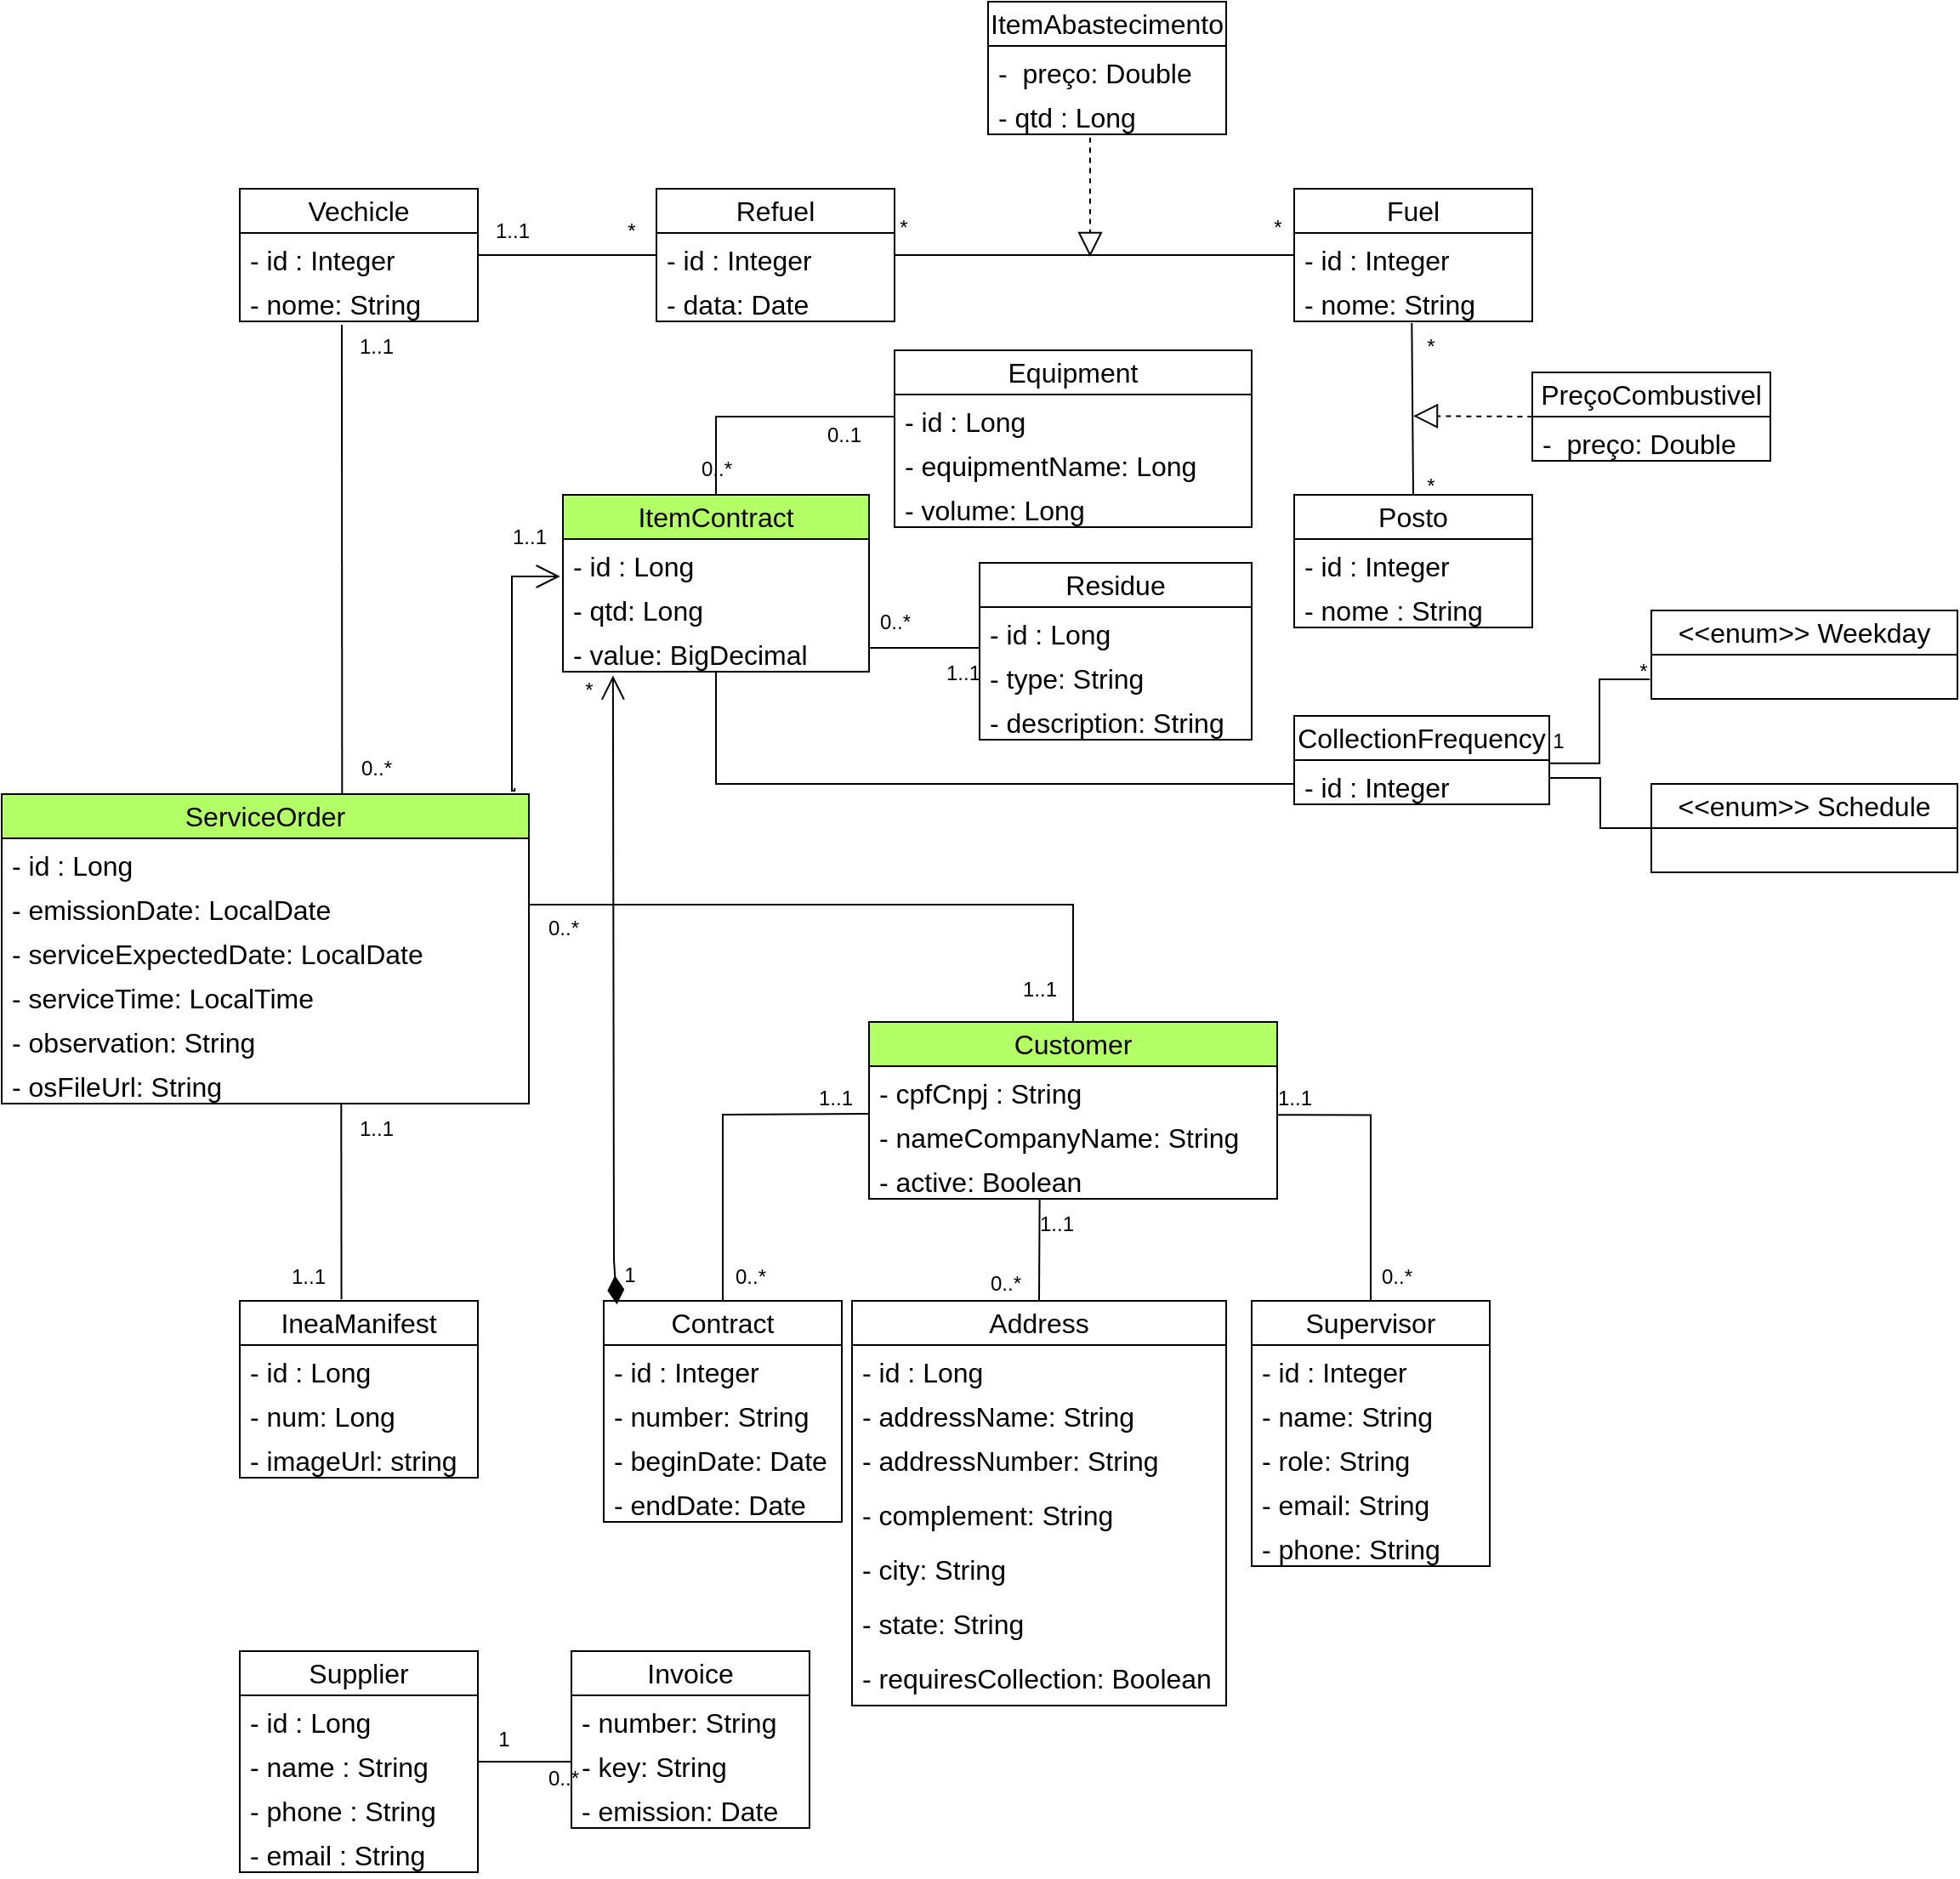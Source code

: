 <mxfile version="24.2.5" type="device">
  <diagram name="Página-1" id="xjvrbD3GFw6CjqPO2HAz">
    <mxGraphModel dx="1697" dy="500" grid="1" gridSize="10" guides="1" tooltips="1" connect="1" arrows="1" fold="1" page="1" pageScale="1" pageWidth="827" pageHeight="1169" math="0" shadow="0">
      <root>
        <mxCell id="0" />
        <mxCell id="1" parent="0" />
        <mxCell id="l8_f8FJ9bSQ9chqXVzHa-1" value="Vechicle" style="swimlane;fontStyle=0;childLayout=stackLayout;horizontal=1;startSize=26;fillColor=none;horizontalStack=0;resizeParent=1;resizeParentMax=0;resizeLast=0;collapsible=1;marginBottom=0;whiteSpace=wrap;html=1;fontSize=16;" parent="1" vertex="1">
          <mxGeometry x="60" y="540" width="140" height="78" as="geometry" />
        </mxCell>
        <mxCell id="l8_f8FJ9bSQ9chqXVzHa-2" value="- id : Integer" style="text;strokeColor=none;fillColor=none;align=left;verticalAlign=top;spacingLeft=4;spacingRight=4;overflow=hidden;rotatable=0;points=[[0,0.5],[1,0.5]];portConstraint=eastwest;whiteSpace=wrap;html=1;fontSize=16;" parent="l8_f8FJ9bSQ9chqXVzHa-1" vertex="1">
          <mxGeometry y="26" width="140" height="26" as="geometry" />
        </mxCell>
        <mxCell id="l8_f8FJ9bSQ9chqXVzHa-3" value="- nome: String" style="text;strokeColor=none;fillColor=none;align=left;verticalAlign=top;spacingLeft=4;spacingRight=4;overflow=hidden;rotatable=0;points=[[0,0.5],[1,0.5]];portConstraint=eastwest;whiteSpace=wrap;html=1;fontSize=16;" parent="l8_f8FJ9bSQ9chqXVzHa-1" vertex="1">
          <mxGeometry y="52" width="140" height="26" as="geometry" />
        </mxCell>
        <mxCell id="l8_f8FJ9bSQ9chqXVzHa-7" value="Refuel" style="swimlane;fontStyle=0;childLayout=stackLayout;horizontal=1;startSize=26;fillColor=none;horizontalStack=0;resizeParent=1;resizeParentMax=0;resizeLast=0;collapsible=1;marginBottom=0;whiteSpace=wrap;html=1;fontSize=16;" parent="1" vertex="1">
          <mxGeometry x="305" y="540" width="140" height="78" as="geometry" />
        </mxCell>
        <mxCell id="l8_f8FJ9bSQ9chqXVzHa-8" value="- id : Integer" style="text;strokeColor=none;fillColor=none;align=left;verticalAlign=top;spacingLeft=4;spacingRight=4;overflow=hidden;rotatable=0;points=[[0,0.5],[1,0.5]];portConstraint=eastwest;whiteSpace=wrap;html=1;fontSize=16;" parent="l8_f8FJ9bSQ9chqXVzHa-7" vertex="1">
          <mxGeometry y="26" width="140" height="26" as="geometry" />
        </mxCell>
        <mxCell id="l8_f8FJ9bSQ9chqXVzHa-9" value="- data: Date" style="text;strokeColor=none;fillColor=none;align=left;verticalAlign=top;spacingLeft=4;spacingRight=4;overflow=hidden;rotatable=0;points=[[0,0.5],[1,0.5]];portConstraint=eastwest;whiteSpace=wrap;html=1;fontSize=16;" parent="l8_f8FJ9bSQ9chqXVzHa-7" vertex="1">
          <mxGeometry y="52" width="140" height="26" as="geometry" />
        </mxCell>
        <mxCell id="l8_f8FJ9bSQ9chqXVzHa-13" value="" style="endArrow=none;html=1;rounded=0;fontSize=12;startSize=8;endSize=8;entryX=0;entryY=0.5;entryDx=0;entryDy=0;exitX=1;exitY=0.5;exitDx=0;exitDy=0;" parent="1" source="l8_f8FJ9bSQ9chqXVzHa-2" target="l8_f8FJ9bSQ9chqXVzHa-8" edge="1">
          <mxGeometry relative="1" as="geometry">
            <mxPoint x="201" y="617.5" as="sourcePoint" />
            <mxPoint x="370" y="618" as="targetPoint" />
          </mxGeometry>
        </mxCell>
        <mxCell id="l8_f8FJ9bSQ9chqXVzHa-14" value="*" style="text;html=1;align=center;verticalAlign=middle;resizable=0;points=[];autosize=1;strokeColor=none;fillColor=none;" parent="1" vertex="1">
          <mxGeometry x="275" y="550" width="30" height="30" as="geometry" />
        </mxCell>
        <mxCell id="l8_f8FJ9bSQ9chqXVzHa-15" value="1..1" style="text;html=1;align=center;verticalAlign=middle;resizable=0;points=[];autosize=1;strokeColor=none;fillColor=none;" parent="1" vertex="1">
          <mxGeometry x="200" y="550" width="40" height="30" as="geometry" />
        </mxCell>
        <mxCell id="l8_f8FJ9bSQ9chqXVzHa-16" value="Fuel" style="swimlane;fontStyle=0;childLayout=stackLayout;horizontal=1;startSize=26;fillColor=none;horizontalStack=0;resizeParent=1;resizeParentMax=0;resizeLast=0;collapsible=1;marginBottom=0;whiteSpace=wrap;html=1;fontSize=16;" parent="1" vertex="1">
          <mxGeometry x="680" y="540" width="140" height="78" as="geometry" />
        </mxCell>
        <mxCell id="l8_f8FJ9bSQ9chqXVzHa-17" value="- id : Integer" style="text;strokeColor=none;fillColor=none;align=left;verticalAlign=top;spacingLeft=4;spacingRight=4;overflow=hidden;rotatable=0;points=[[0,0.5],[1,0.5]];portConstraint=eastwest;whiteSpace=wrap;html=1;fontSize=16;" parent="l8_f8FJ9bSQ9chqXVzHa-16" vertex="1">
          <mxGeometry y="26" width="140" height="26" as="geometry" />
        </mxCell>
        <mxCell id="l8_f8FJ9bSQ9chqXVzHa-18" value="- nome: String" style="text;strokeColor=none;fillColor=none;align=left;verticalAlign=top;spacingLeft=4;spacingRight=4;overflow=hidden;rotatable=0;points=[[0,0.5],[1,0.5]];portConstraint=eastwest;whiteSpace=wrap;html=1;fontSize=16;" parent="l8_f8FJ9bSQ9chqXVzHa-16" vertex="1">
          <mxGeometry y="52" width="140" height="26" as="geometry" />
        </mxCell>
        <mxCell id="l8_f8FJ9bSQ9chqXVzHa-23" value="Posto" style="swimlane;fontStyle=0;childLayout=stackLayout;horizontal=1;startSize=26;fillColor=none;horizontalStack=0;resizeParent=1;resizeParentMax=0;resizeLast=0;collapsible=1;marginBottom=0;whiteSpace=wrap;html=1;fontSize=16;" parent="1" vertex="1">
          <mxGeometry x="680" y="720" width="140" height="78" as="geometry" />
        </mxCell>
        <mxCell id="l8_f8FJ9bSQ9chqXVzHa-24" value="- id : Integer" style="text;strokeColor=none;fillColor=none;align=left;verticalAlign=top;spacingLeft=4;spacingRight=4;overflow=hidden;rotatable=0;points=[[0,0.5],[1,0.5]];portConstraint=eastwest;whiteSpace=wrap;html=1;fontSize=16;" parent="l8_f8FJ9bSQ9chqXVzHa-23" vertex="1">
          <mxGeometry y="26" width="140" height="26" as="geometry" />
        </mxCell>
        <mxCell id="l8_f8FJ9bSQ9chqXVzHa-25" value="- nome : String&amp;nbsp;" style="text;strokeColor=none;fillColor=none;align=left;verticalAlign=top;spacingLeft=4;spacingRight=4;overflow=hidden;rotatable=0;points=[[0,0.5],[1,0.5]];portConstraint=eastwest;whiteSpace=wrap;html=1;fontSize=16;" parent="l8_f8FJ9bSQ9chqXVzHa-23" vertex="1">
          <mxGeometry y="52" width="140" height="26" as="geometry" />
        </mxCell>
        <mxCell id="l8_f8FJ9bSQ9chqXVzHa-26" value="" style="endArrow=none;html=1;rounded=0;fontSize=12;startSize=8;endSize=8;entryX=0.5;entryY=0;entryDx=0;entryDy=0;exitX=0.494;exitY=1.037;exitDx=0;exitDy=0;exitPerimeter=0;" parent="1" source="l8_f8FJ9bSQ9chqXVzHa-18" target="l8_f8FJ9bSQ9chqXVzHa-23" edge="1">
          <mxGeometry relative="1" as="geometry">
            <mxPoint x="705" y="670" as="sourcePoint" />
            <mxPoint x="810" y="670" as="targetPoint" />
          </mxGeometry>
        </mxCell>
        <mxCell id="l8_f8FJ9bSQ9chqXVzHa-27" value="*" style="text;html=1;align=center;verticalAlign=middle;resizable=0;points=[];autosize=1;strokeColor=none;fillColor=none;" parent="1" vertex="1">
          <mxGeometry x="745" y="618" width="30" height="30" as="geometry" />
        </mxCell>
        <mxCell id="l8_f8FJ9bSQ9chqXVzHa-28" value="*" style="text;html=1;align=center;verticalAlign=middle;resizable=0;points=[];autosize=1;strokeColor=none;fillColor=none;" parent="1" vertex="1">
          <mxGeometry x="745" y="700" width="30" height="30" as="geometry" />
        </mxCell>
        <mxCell id="l8_f8FJ9bSQ9chqXVzHa-29" value="PreçoCombustivel" style="swimlane;fontStyle=0;childLayout=stackLayout;horizontal=1;startSize=26;fillColor=none;horizontalStack=0;resizeParent=1;resizeParentMax=0;resizeLast=0;collapsible=1;marginBottom=0;whiteSpace=wrap;html=1;fontSize=16;" parent="1" vertex="1">
          <mxGeometry x="820" y="648" width="140" height="52" as="geometry" />
        </mxCell>
        <mxCell id="l8_f8FJ9bSQ9chqXVzHa-30" value="-&amp;nbsp; preço: Double" style="text;strokeColor=none;fillColor=none;align=left;verticalAlign=top;spacingLeft=4;spacingRight=4;overflow=hidden;rotatable=0;points=[[0,0.5],[1,0.5]];portConstraint=eastwest;whiteSpace=wrap;html=1;fontSize=16;" parent="l8_f8FJ9bSQ9chqXVzHa-29" vertex="1">
          <mxGeometry y="26" width="140" height="26" as="geometry" />
        </mxCell>
        <mxCell id="l8_f8FJ9bSQ9chqXVzHa-31" value="" style="endArrow=block;dashed=1;endFill=0;endSize=12;html=1;rounded=0;fontSize=12;curved=1;exitX=0;exitY=0.5;exitDx=0;exitDy=0;" parent="1" source="l8_f8FJ9bSQ9chqXVzHa-29" edge="1">
          <mxGeometry width="160" relative="1" as="geometry">
            <mxPoint x="660" y="673.66" as="sourcePoint" />
            <mxPoint x="750" y="673.66" as="targetPoint" />
          </mxGeometry>
        </mxCell>
        <mxCell id="l8_f8FJ9bSQ9chqXVzHa-33" value="ServiceOrder" style="swimlane;fontStyle=0;childLayout=stackLayout;horizontal=1;startSize=26;fillColor=#B3FF66;horizontalStack=0;resizeParent=1;resizeParentMax=0;resizeLast=0;collapsible=1;marginBottom=0;whiteSpace=wrap;html=1;fontSize=16;" parent="1" vertex="1">
          <mxGeometry x="-80" y="896" width="310" height="182" as="geometry">
            <mxRectangle x="-80" y="896" width="130" height="30" as="alternateBounds" />
          </mxGeometry>
        </mxCell>
        <mxCell id="l8_f8FJ9bSQ9chqXVzHa-34" value="- id : Long" style="text;strokeColor=none;fillColor=none;align=left;verticalAlign=top;spacingLeft=4;spacingRight=4;overflow=hidden;rotatable=0;points=[[0,0.5],[1,0.5]];portConstraint=eastwest;whiteSpace=wrap;html=1;fontSize=16;" parent="l8_f8FJ9bSQ9chqXVzHa-33" vertex="1">
          <mxGeometry y="26" width="310" height="26" as="geometry" />
        </mxCell>
        <mxCell id="l8_f8FJ9bSQ9chqXVzHa-35" value="- emissionDate: LocalDate" style="text;strokeColor=none;fillColor=none;align=left;verticalAlign=top;spacingLeft=4;spacingRight=4;overflow=hidden;rotatable=0;points=[[0,0.5],[1,0.5]];portConstraint=eastwest;whiteSpace=wrap;html=1;fontSize=16;" parent="l8_f8FJ9bSQ9chqXVzHa-33" vertex="1">
          <mxGeometry y="52" width="310" height="26" as="geometry" />
        </mxCell>
        <mxCell id="TD8dISSMojGPFF77cy7u-3" value="- serviceExpectedDate: LocalDate" style="text;strokeColor=none;fillColor=none;align=left;verticalAlign=top;spacingLeft=4;spacingRight=4;overflow=hidden;rotatable=0;points=[[0,0.5],[1,0.5]];portConstraint=eastwest;whiteSpace=wrap;html=1;fontSize=16;" parent="l8_f8FJ9bSQ9chqXVzHa-33" vertex="1">
          <mxGeometry y="78" width="310" height="26" as="geometry" />
        </mxCell>
        <mxCell id="6EXW7kXQI3Dwgq2g-x1M-2" value="- serviceTime: LocalTime" style="text;strokeColor=none;fillColor=none;align=left;verticalAlign=top;spacingLeft=4;spacingRight=4;overflow=hidden;rotatable=0;points=[[0,0.5],[1,0.5]];portConstraint=eastwest;whiteSpace=wrap;html=1;fontSize=16;" parent="l8_f8FJ9bSQ9chqXVzHa-33" vertex="1">
          <mxGeometry y="104" width="310" height="26" as="geometry" />
        </mxCell>
        <mxCell id="6EXW7kXQI3Dwgq2g-x1M-3" value="- observation: String" style="text;strokeColor=none;fillColor=none;align=left;verticalAlign=top;spacingLeft=4;spacingRight=4;overflow=hidden;rotatable=0;points=[[0,0.5],[1,0.5]];portConstraint=eastwest;whiteSpace=wrap;html=1;fontSize=16;" parent="l8_f8FJ9bSQ9chqXVzHa-33" vertex="1">
          <mxGeometry y="130" width="310" height="26" as="geometry" />
        </mxCell>
        <mxCell id="6EXW7kXQI3Dwgq2g-x1M-4" value="- osFileUrl: String" style="text;strokeColor=none;fillColor=none;align=left;verticalAlign=top;spacingLeft=4;spacingRight=4;overflow=hidden;rotatable=0;points=[[0,0.5],[1,0.5]];portConstraint=eastwest;whiteSpace=wrap;html=1;fontSize=16;" parent="l8_f8FJ9bSQ9chqXVzHa-33" vertex="1">
          <mxGeometry y="156" width="310" height="26" as="geometry" />
        </mxCell>
        <mxCell id="l8_f8FJ9bSQ9chqXVzHa-36" value="ItemContract" style="swimlane;fontStyle=0;childLayout=stackLayout;horizontal=1;startSize=26;fillColor=#B3FF66;horizontalStack=0;resizeParent=1;resizeParentMax=0;resizeLast=0;collapsible=1;marginBottom=0;whiteSpace=wrap;html=1;fontSize=16;" parent="1" vertex="1">
          <mxGeometry x="250" y="720" width="180" height="104" as="geometry" />
        </mxCell>
        <mxCell id="l8_f8FJ9bSQ9chqXVzHa-37" value="- id : Long" style="text;strokeColor=none;fillColor=none;align=left;verticalAlign=top;spacingLeft=4;spacingRight=4;overflow=hidden;rotatable=0;points=[[0,0.5],[1,0.5]];portConstraint=eastwest;whiteSpace=wrap;html=1;fontSize=16;" parent="l8_f8FJ9bSQ9chqXVzHa-36" vertex="1">
          <mxGeometry y="26" width="180" height="26" as="geometry" />
        </mxCell>
        <mxCell id="l8_f8FJ9bSQ9chqXVzHa-38" value="- qtd: Long" style="text;strokeColor=none;fillColor=none;align=left;verticalAlign=top;spacingLeft=4;spacingRight=4;overflow=hidden;rotatable=0;points=[[0,0.5],[1,0.5]];portConstraint=eastwest;whiteSpace=wrap;html=1;fontSize=16;" parent="l8_f8FJ9bSQ9chqXVzHa-36" vertex="1">
          <mxGeometry y="52" width="180" height="26" as="geometry" />
        </mxCell>
        <mxCell id="j8HT9fagw4Z3GEhU9JkB-12" value="- value: BigDecimal" style="text;strokeColor=none;fillColor=none;align=left;verticalAlign=top;spacingLeft=4;spacingRight=4;overflow=hidden;rotatable=0;points=[[0,0.5],[1,0.5]];portConstraint=eastwest;whiteSpace=wrap;html=1;fontSize=16;" parent="l8_f8FJ9bSQ9chqXVzHa-36" vertex="1">
          <mxGeometry y="78" width="180" height="26" as="geometry" />
        </mxCell>
        <mxCell id="l8_f8FJ9bSQ9chqXVzHa-40" value="1..1" style="text;html=1;align=center;verticalAlign=middle;resizable=0;points=[];autosize=1;strokeColor=none;fillColor=none;" parent="1" vertex="1">
          <mxGeometry x="210" y="730" width="40" height="30" as="geometry" />
        </mxCell>
        <mxCell id="l8_f8FJ9bSQ9chqXVzHa-43" value="" style="endArrow=none;html=1;rounded=0;fontSize=12;startSize=8;endSize=8;entryX=0.004;entryY=1.002;entryDx=0;entryDy=0;entryPerimeter=0;" parent="1" target="l8_f8FJ9bSQ9chqXVzHa-45" edge="1">
          <mxGeometry relative="1" as="geometry">
            <mxPoint x="120" y="620" as="sourcePoint" />
            <mxPoint x="155" y="680" as="targetPoint" />
          </mxGeometry>
        </mxCell>
        <mxCell id="l8_f8FJ9bSQ9chqXVzHa-44" value="1..1" style="text;html=1;align=center;verticalAlign=middle;resizable=0;points=[];autosize=1;strokeColor=none;fillColor=none;" parent="1" vertex="1">
          <mxGeometry x="120" y="618" width="40" height="30" as="geometry" />
        </mxCell>
        <mxCell id="l8_f8FJ9bSQ9chqXVzHa-45" value="0..*" style="text;html=1;align=center;verticalAlign=middle;resizable=0;points=[];autosize=1;strokeColor=none;fillColor=none;" parent="1" vertex="1">
          <mxGeometry x="120" y="866" width="40" height="30" as="geometry" />
        </mxCell>
        <mxCell id="l8_f8FJ9bSQ9chqXVzHa-46" value="IneaManifest" style="swimlane;fontStyle=0;childLayout=stackLayout;horizontal=1;startSize=26;fillColor=none;horizontalStack=0;resizeParent=1;resizeParentMax=0;resizeLast=0;collapsible=1;marginBottom=0;whiteSpace=wrap;html=1;fontSize=16;" parent="1" vertex="1">
          <mxGeometry x="60" y="1194" width="140" height="104" as="geometry" />
        </mxCell>
        <mxCell id="l8_f8FJ9bSQ9chqXVzHa-47" value="- id : Long" style="text;strokeColor=none;fillColor=none;align=left;verticalAlign=top;spacingLeft=4;spacingRight=4;overflow=hidden;rotatable=0;points=[[0,0.5],[1,0.5]];portConstraint=eastwest;whiteSpace=wrap;html=1;fontSize=16;" parent="l8_f8FJ9bSQ9chqXVzHa-46" vertex="1">
          <mxGeometry y="26" width="140" height="26" as="geometry" />
        </mxCell>
        <mxCell id="l8_f8FJ9bSQ9chqXVzHa-48" value="- num: Long" style="text;strokeColor=none;fillColor=none;align=left;verticalAlign=top;spacingLeft=4;spacingRight=4;overflow=hidden;rotatable=0;points=[[0,0.5],[1,0.5]];portConstraint=eastwest;whiteSpace=wrap;html=1;fontSize=16;" parent="l8_f8FJ9bSQ9chqXVzHa-46" vertex="1">
          <mxGeometry y="52" width="140" height="26" as="geometry" />
        </mxCell>
        <mxCell id="Ptvg6GhXMvRpIcv7fn5t-3" value="- imageUrl: string" style="text;strokeColor=none;fillColor=none;align=left;verticalAlign=top;spacingLeft=4;spacingRight=4;overflow=hidden;rotatable=0;points=[[0,0.5],[1,0.5]];portConstraint=eastwest;whiteSpace=wrap;html=1;fontSize=16;" parent="l8_f8FJ9bSQ9chqXVzHa-46" vertex="1">
          <mxGeometry y="78" width="140" height="26" as="geometry" />
        </mxCell>
        <mxCell id="l8_f8FJ9bSQ9chqXVzHa-50" value="" style="endArrow=none;html=1;rounded=0;fontSize=12;startSize=8;endSize=8;elbow=vertical;entryX=0.427;entryY=-0.008;entryDx=0;entryDy=0;entryPerimeter=0;exitX=0.644;exitY=0.981;exitDx=0;exitDy=0;exitPerimeter=0;" parent="1" target="l8_f8FJ9bSQ9chqXVzHa-46" edge="1" source="6EXW7kXQI3Dwgq2g-x1M-4">
          <mxGeometry relative="1" as="geometry">
            <mxPoint x="120" y="1120" as="sourcePoint" />
            <mxPoint x="-40" y="796" as="targetPoint" />
            <Array as="points" />
          </mxGeometry>
        </mxCell>
        <mxCell id="l8_f8FJ9bSQ9chqXVzHa-51" value="1..1" style="text;html=1;align=center;verticalAlign=middle;resizable=0;points=[];autosize=1;strokeColor=none;fillColor=none;" parent="1" vertex="1">
          <mxGeometry x="80" y="1165" width="40" height="30" as="geometry" />
        </mxCell>
        <mxCell id="l8_f8FJ9bSQ9chqXVzHa-52" value="1..1" style="text;html=1;align=center;verticalAlign=middle;resizable=0;points=[];autosize=1;strokeColor=none;fillColor=none;" parent="1" vertex="1">
          <mxGeometry x="120" y="1078" width="40" height="30" as="geometry" />
        </mxCell>
        <mxCell id="l8_f8FJ9bSQ9chqXVzHa-54" value="" style="endArrow=none;html=1;rounded=0;fontSize=12;startSize=8;endSize=8;exitX=0;exitY=0.5;exitDx=0;exitDy=0;entryX=0.5;entryY=0;entryDx=0;entryDy=0;edgeStyle=orthogonalEdgeStyle;" parent="1" source="l8_f8FJ9bSQ9chqXVzHa-56" target="l8_f8FJ9bSQ9chqXVzHa-36" edge="1">
          <mxGeometry relative="1" as="geometry">
            <mxPoint x="560" y="759" as="sourcePoint" />
            <mxPoint x="470" y="700" as="targetPoint" />
          </mxGeometry>
        </mxCell>
        <mxCell id="l8_f8FJ9bSQ9chqXVzHa-55" value="Equipment" style="swimlane;fontStyle=0;childLayout=stackLayout;horizontal=1;startSize=26;fillColor=none;horizontalStack=0;resizeParent=1;resizeParentMax=0;resizeLast=0;collapsible=1;marginBottom=0;whiteSpace=wrap;html=1;fontSize=16;" parent="1" vertex="1">
          <mxGeometry x="445" y="635" width="210" height="104" as="geometry" />
        </mxCell>
        <mxCell id="l8_f8FJ9bSQ9chqXVzHa-56" value="- id : Long" style="text;strokeColor=none;fillColor=none;align=left;verticalAlign=top;spacingLeft=4;spacingRight=4;overflow=hidden;rotatable=0;points=[[0,0.5],[1,0.5]];portConstraint=eastwest;whiteSpace=wrap;html=1;fontSize=16;" parent="l8_f8FJ9bSQ9chqXVzHa-55" vertex="1">
          <mxGeometry y="26" width="210" height="26" as="geometry" />
        </mxCell>
        <mxCell id="l8_f8FJ9bSQ9chqXVzHa-57" value="- equipmentName: Long" style="text;strokeColor=none;fillColor=none;align=left;verticalAlign=top;spacingLeft=4;spacingRight=4;overflow=hidden;rotatable=0;points=[[0,0.5],[1,0.5]];portConstraint=eastwest;whiteSpace=wrap;html=1;fontSize=16;" parent="l8_f8FJ9bSQ9chqXVzHa-55" vertex="1">
          <mxGeometry y="52" width="210" height="26" as="geometry" />
        </mxCell>
        <mxCell id="j8HT9fagw4Z3GEhU9JkB-11" value="- volume: Long" style="text;strokeColor=none;fillColor=none;align=left;verticalAlign=top;spacingLeft=4;spacingRight=4;overflow=hidden;rotatable=0;points=[[0,0.5],[1,0.5]];portConstraint=eastwest;whiteSpace=wrap;html=1;fontSize=16;" parent="l8_f8FJ9bSQ9chqXVzHa-55" vertex="1">
          <mxGeometry y="78" width="210" height="26" as="geometry" />
        </mxCell>
        <mxCell id="l8_f8FJ9bSQ9chqXVzHa-58" value="0..1" style="text;html=1;align=center;verticalAlign=middle;resizable=0;points=[];autosize=1;strokeColor=none;fillColor=none;" parent="1" vertex="1">
          <mxGeometry x="395" y="670" width="40" height="30" as="geometry" />
        </mxCell>
        <mxCell id="l8_f8FJ9bSQ9chqXVzHa-59" value="0..*" style="text;html=1;align=center;verticalAlign=middle;resizable=0;points=[];autosize=1;strokeColor=none;fillColor=none;" parent="1" vertex="1">
          <mxGeometry x="320" y="690" width="40" height="30" as="geometry" />
        </mxCell>
        <mxCell id="l8_f8FJ9bSQ9chqXVzHa-60" value="" style="endArrow=none;html=1;rounded=0;fontSize=12;startSize=8;endSize=8;entryX=0;entryY=0.5;entryDx=0;entryDy=0;edgeStyle=elbowEdgeStyle;elbow=vertical;exitX=1;exitY=0.5;exitDx=0;exitDy=0;" parent="1" source="j8HT9fagw4Z3GEhU9JkB-12" target="l8_f8FJ9bSQ9chqXVzHa-62" edge="1">
          <mxGeometry relative="1" as="geometry">
            <mxPoint x="310" y="830" as="sourcePoint" />
            <mxPoint x="380" y="940" as="targetPoint" />
            <Array as="points">
              <mxPoint x="460" y="810" />
            </Array>
          </mxGeometry>
        </mxCell>
        <mxCell id="l8_f8FJ9bSQ9chqXVzHa-61" value="Residue" style="swimlane;fontStyle=0;childLayout=stackLayout;horizontal=1;startSize=26;fillColor=none;horizontalStack=0;resizeParent=1;resizeParentMax=0;resizeLast=0;collapsible=1;marginBottom=0;whiteSpace=wrap;html=1;fontSize=16;" parent="1" vertex="1">
          <mxGeometry x="495" y="760" width="160" height="104" as="geometry">
            <mxRectangle x="520" y="810" width="100" height="30" as="alternateBounds" />
          </mxGeometry>
        </mxCell>
        <mxCell id="l8_f8FJ9bSQ9chqXVzHa-62" value="- id : Long" style="text;strokeColor=none;fillColor=none;align=left;verticalAlign=top;spacingLeft=4;spacingRight=4;overflow=hidden;rotatable=0;points=[[0,0.5],[1,0.5]];portConstraint=eastwest;whiteSpace=wrap;html=1;fontSize=16;" parent="l8_f8FJ9bSQ9chqXVzHa-61" vertex="1">
          <mxGeometry y="26" width="160" height="26" as="geometry" />
        </mxCell>
        <mxCell id="l8_f8FJ9bSQ9chqXVzHa-63" value="- type: String" style="text;strokeColor=none;fillColor=none;align=left;verticalAlign=top;spacingLeft=4;spacingRight=4;overflow=hidden;rotatable=0;points=[[0,0.5],[1,0.5]];portConstraint=eastwest;whiteSpace=wrap;html=1;fontSize=16;" parent="l8_f8FJ9bSQ9chqXVzHa-61" vertex="1">
          <mxGeometry y="52" width="160" height="26" as="geometry" />
        </mxCell>
        <mxCell id="j8HT9fagw4Z3GEhU9JkB-8" value="- description: String" style="text;strokeColor=none;fillColor=none;align=left;verticalAlign=top;spacingLeft=4;spacingRight=4;overflow=hidden;rotatable=0;points=[[0,0.5],[1,0.5]];portConstraint=eastwest;whiteSpace=wrap;html=1;fontSize=16;" parent="l8_f8FJ9bSQ9chqXVzHa-61" vertex="1">
          <mxGeometry y="78" width="160" height="26" as="geometry" />
        </mxCell>
        <mxCell id="l8_f8FJ9bSQ9chqXVzHa-64" value="1..1" style="text;html=1;align=center;verticalAlign=middle;resizable=0;points=[];autosize=1;strokeColor=none;fillColor=none;" parent="1" vertex="1">
          <mxGeometry x="465" y="810" width="40" height="30" as="geometry" />
        </mxCell>
        <mxCell id="l8_f8FJ9bSQ9chqXVzHa-65" value="0..*" style="text;html=1;align=center;verticalAlign=middle;resizable=0;points=[];autosize=1;strokeColor=none;fillColor=none;" parent="1" vertex="1">
          <mxGeometry x="425" y="780" width="40" height="30" as="geometry" />
        </mxCell>
        <mxCell id="l8_f8FJ9bSQ9chqXVzHa-67" value="Customer" style="swimlane;fontStyle=0;childLayout=stackLayout;horizontal=1;startSize=26;fillColor=#B3FF66;horizontalStack=0;resizeParent=1;resizeParentMax=0;resizeLast=0;collapsible=1;marginBottom=0;whiteSpace=wrap;html=1;fontSize=16;" parent="1" vertex="1">
          <mxGeometry x="430" y="1030" width="240" height="104" as="geometry" />
        </mxCell>
        <mxCell id="l8_f8FJ9bSQ9chqXVzHa-68" value="- cpfCnpj : String" style="text;strokeColor=none;fillColor=none;align=left;verticalAlign=top;spacingLeft=4;spacingRight=4;overflow=hidden;rotatable=0;points=[[0,0.5],[1,0.5]];portConstraint=eastwest;whiteSpace=wrap;html=1;fontSize=16;" parent="l8_f8FJ9bSQ9chqXVzHa-67" vertex="1">
          <mxGeometry y="26" width="240" height="26" as="geometry" />
        </mxCell>
        <mxCell id="l8_f8FJ9bSQ9chqXVzHa-69" value="- nameCompanyName: String" style="text;strokeColor=none;fillColor=none;align=left;verticalAlign=top;spacingLeft=4;spacingRight=4;overflow=hidden;rotatable=0;points=[[0,0.5],[1,0.5]];portConstraint=eastwest;whiteSpace=wrap;html=1;fontSize=16;" parent="l8_f8FJ9bSQ9chqXVzHa-67" vertex="1">
          <mxGeometry y="52" width="240" height="26" as="geometry" />
        </mxCell>
        <mxCell id="m9254BELbFSZvNcXhMY8-22" value="- active: Boolean" style="text;strokeColor=none;fillColor=none;align=left;verticalAlign=top;spacingLeft=4;spacingRight=4;overflow=hidden;rotatable=0;points=[[0,0.5],[1,0.5]];portConstraint=eastwest;whiteSpace=wrap;html=1;fontSize=16;" parent="l8_f8FJ9bSQ9chqXVzHa-67" vertex="1">
          <mxGeometry y="78" width="240" height="26" as="geometry" />
        </mxCell>
        <mxCell id="l8_f8FJ9bSQ9chqXVzHa-72" value="Supervisor" style="swimlane;fontStyle=0;childLayout=stackLayout;horizontal=1;startSize=26;fillColor=none;horizontalStack=0;resizeParent=1;resizeParentMax=0;resizeLast=0;collapsible=1;marginBottom=0;whiteSpace=wrap;html=1;fontSize=16;" parent="1" vertex="1">
          <mxGeometry x="655" y="1194" width="140" height="156" as="geometry" />
        </mxCell>
        <mxCell id="l8_f8FJ9bSQ9chqXVzHa-73" value="- id : Integer" style="text;strokeColor=none;fillColor=none;align=left;verticalAlign=top;spacingLeft=4;spacingRight=4;overflow=hidden;rotatable=0;points=[[0,0.5],[1,0.5]];portConstraint=eastwest;whiteSpace=wrap;html=1;fontSize=16;" parent="l8_f8FJ9bSQ9chqXVzHa-72" vertex="1">
          <mxGeometry y="26" width="140" height="26" as="geometry" />
        </mxCell>
        <mxCell id="l8_f8FJ9bSQ9chqXVzHa-74" value="- name: String" style="text;strokeColor=none;fillColor=none;align=left;verticalAlign=top;spacingLeft=4;spacingRight=4;overflow=hidden;rotatable=0;points=[[0,0.5],[1,0.5]];portConstraint=eastwest;whiteSpace=wrap;html=1;fontSize=16;" parent="l8_f8FJ9bSQ9chqXVzHa-72" vertex="1">
          <mxGeometry y="52" width="140" height="26" as="geometry" />
        </mxCell>
        <mxCell id="l8_f8FJ9bSQ9chqXVzHa-75" value="- role: String" style="text;strokeColor=none;fillColor=none;align=left;verticalAlign=top;spacingLeft=4;spacingRight=4;overflow=hidden;rotatable=0;points=[[0,0.5],[1,0.5]];portConstraint=eastwest;whiteSpace=wrap;html=1;fontSize=16;" parent="l8_f8FJ9bSQ9chqXVzHa-72" vertex="1">
          <mxGeometry y="78" width="140" height="26" as="geometry" />
        </mxCell>
        <mxCell id="m9254BELbFSZvNcXhMY8-19" value="- email: String" style="text;strokeColor=none;fillColor=none;align=left;verticalAlign=top;spacingLeft=4;spacingRight=4;overflow=hidden;rotatable=0;points=[[0,0.5],[1,0.5]];portConstraint=eastwest;whiteSpace=wrap;html=1;fontSize=16;" parent="l8_f8FJ9bSQ9chqXVzHa-72" vertex="1">
          <mxGeometry y="104" width="140" height="26" as="geometry" />
        </mxCell>
        <mxCell id="m9254BELbFSZvNcXhMY8-20" value="- phone: String" style="text;strokeColor=none;fillColor=none;align=left;verticalAlign=top;spacingLeft=4;spacingRight=4;overflow=hidden;rotatable=0;points=[[0,0.5],[1,0.5]];portConstraint=eastwest;whiteSpace=wrap;html=1;fontSize=16;" parent="l8_f8FJ9bSQ9chqXVzHa-72" vertex="1">
          <mxGeometry y="130" width="140" height="26" as="geometry" />
        </mxCell>
        <mxCell id="l8_f8FJ9bSQ9chqXVzHa-76" value="Address" style="swimlane;fontStyle=0;childLayout=stackLayout;horizontal=1;startSize=26;fillColor=none;horizontalStack=0;resizeParent=1;resizeParentMax=0;resizeLast=0;collapsible=1;marginBottom=0;whiteSpace=wrap;html=1;fontSize=16;" parent="1" vertex="1">
          <mxGeometry x="420" y="1194" width="220" height="238" as="geometry" />
        </mxCell>
        <mxCell id="l8_f8FJ9bSQ9chqXVzHa-77" value="- id : Long" style="text;strokeColor=none;fillColor=none;align=left;verticalAlign=top;spacingLeft=4;spacingRight=4;overflow=hidden;rotatable=0;points=[[0,0.5],[1,0.5]];portConstraint=eastwest;whiteSpace=wrap;html=1;fontSize=16;" parent="l8_f8FJ9bSQ9chqXVzHa-76" vertex="1">
          <mxGeometry y="26" width="220" height="26" as="geometry" />
        </mxCell>
        <mxCell id="l8_f8FJ9bSQ9chqXVzHa-78" value="- addressName: String" style="text;strokeColor=none;fillColor=none;align=left;verticalAlign=top;spacingLeft=4;spacingRight=4;overflow=hidden;rotatable=0;points=[[0,0.5],[1,0.5]];portConstraint=eastwest;whiteSpace=wrap;html=1;fontSize=16;" parent="l8_f8FJ9bSQ9chqXVzHa-76" vertex="1">
          <mxGeometry y="52" width="220" height="26" as="geometry" />
        </mxCell>
        <mxCell id="l8_f8FJ9bSQ9chqXVzHa-79" value="- addressNumber: String" style="text;strokeColor=none;fillColor=none;align=left;verticalAlign=top;spacingLeft=4;spacingRight=4;overflow=hidden;rotatable=0;points=[[0,0.5],[1,0.5]];portConstraint=eastwest;whiteSpace=wrap;html=1;fontSize=16;" parent="l8_f8FJ9bSQ9chqXVzHa-76" vertex="1">
          <mxGeometry y="78" width="220" height="32" as="geometry" />
        </mxCell>
        <mxCell id="j8HT9fagw4Z3GEhU9JkB-1" value="- complement: String" style="text;strokeColor=none;fillColor=none;align=left;verticalAlign=top;spacingLeft=4;spacingRight=4;overflow=hidden;rotatable=0;points=[[0,0.5],[1,0.5]];portConstraint=eastwest;whiteSpace=wrap;html=1;fontSize=16;" parent="l8_f8FJ9bSQ9chqXVzHa-76" vertex="1">
          <mxGeometry y="110" width="220" height="32" as="geometry" />
        </mxCell>
        <mxCell id="j8HT9fagw4Z3GEhU9JkB-2" value="- city: String" style="text;strokeColor=none;fillColor=none;align=left;verticalAlign=top;spacingLeft=4;spacingRight=4;overflow=hidden;rotatable=0;points=[[0,0.5],[1,0.5]];portConstraint=eastwest;whiteSpace=wrap;html=1;fontSize=16;" parent="l8_f8FJ9bSQ9chqXVzHa-76" vertex="1">
          <mxGeometry y="142" width="220" height="32" as="geometry" />
        </mxCell>
        <mxCell id="j8HT9fagw4Z3GEhU9JkB-6" value="- state: String" style="text;strokeColor=none;fillColor=none;align=left;verticalAlign=top;spacingLeft=4;spacingRight=4;overflow=hidden;rotatable=0;points=[[0,0.5],[1,0.5]];portConstraint=eastwest;whiteSpace=wrap;html=1;fontSize=16;" parent="l8_f8FJ9bSQ9chqXVzHa-76" vertex="1">
          <mxGeometry y="174" width="220" height="32" as="geometry" />
        </mxCell>
        <mxCell id="j8HT9fagw4Z3GEhU9JkB-7" value="- requiresCollection: Boolean" style="text;strokeColor=none;fillColor=none;align=left;verticalAlign=top;spacingLeft=4;spacingRight=4;overflow=hidden;rotatable=0;points=[[0,0.5],[1,0.5]];portConstraint=eastwest;whiteSpace=wrap;html=1;fontSize=16;" parent="l8_f8FJ9bSQ9chqXVzHa-76" vertex="1">
          <mxGeometry y="206" width="220" height="32" as="geometry" />
        </mxCell>
        <mxCell id="l8_f8FJ9bSQ9chqXVzHa-80" value="Contract" style="swimlane;fontStyle=0;childLayout=stackLayout;horizontal=1;startSize=26;fillColor=none;horizontalStack=0;resizeParent=1;resizeParentMax=0;resizeLast=0;collapsible=1;marginBottom=0;whiteSpace=wrap;html=1;fontSize=16;" parent="1" vertex="1">
          <mxGeometry x="274" y="1194" width="140" height="130" as="geometry" />
        </mxCell>
        <mxCell id="l8_f8FJ9bSQ9chqXVzHa-81" value="- id : Integer" style="text;strokeColor=none;fillColor=none;align=left;verticalAlign=top;spacingLeft=4;spacingRight=4;overflow=hidden;rotatable=0;points=[[0,0.5],[1,0.5]];portConstraint=eastwest;whiteSpace=wrap;html=1;fontSize=16;" parent="l8_f8FJ9bSQ9chqXVzHa-80" vertex="1">
          <mxGeometry y="26" width="140" height="26" as="geometry" />
        </mxCell>
        <mxCell id="l8_f8FJ9bSQ9chqXVzHa-82" value="- number: String" style="text;strokeColor=none;fillColor=none;align=left;verticalAlign=top;spacingLeft=4;spacingRight=4;overflow=hidden;rotatable=0;points=[[0,0.5],[1,0.5]];portConstraint=eastwest;whiteSpace=wrap;html=1;fontSize=16;" parent="l8_f8FJ9bSQ9chqXVzHa-80" vertex="1">
          <mxGeometry y="52" width="140" height="26" as="geometry" />
        </mxCell>
        <mxCell id="l8_f8FJ9bSQ9chqXVzHa-83" value="- beginDate: Date" style="text;strokeColor=none;fillColor=none;align=left;verticalAlign=top;spacingLeft=4;spacingRight=4;overflow=hidden;rotatable=0;points=[[0,0.5],[1,0.5]];portConstraint=eastwest;whiteSpace=wrap;html=1;fontSize=16;" parent="l8_f8FJ9bSQ9chqXVzHa-80" vertex="1">
          <mxGeometry y="78" width="140" height="26" as="geometry" />
        </mxCell>
        <mxCell id="m9254BELbFSZvNcXhMY8-21" value="- endDate: Date" style="text;strokeColor=none;fillColor=none;align=left;verticalAlign=top;spacingLeft=4;spacingRight=4;overflow=hidden;rotatable=0;points=[[0,0.5],[1,0.5]];portConstraint=eastwest;whiteSpace=wrap;html=1;fontSize=16;" parent="l8_f8FJ9bSQ9chqXVzHa-80" vertex="1">
          <mxGeometry y="104" width="140" height="26" as="geometry" />
        </mxCell>
        <mxCell id="l8_f8FJ9bSQ9chqXVzHa-85" value="" style="endArrow=open;html=1;endSize=12;startArrow=diamondThin;startSize=14;startFill=1;align=left;verticalAlign=bottom;rounded=0;entryX=0.981;entryY=0.21;entryDx=0;entryDy=0;entryPerimeter=0;exitX=0.257;exitY=1.07;exitDx=0;exitDy=0;exitPerimeter=0;" parent="1" source="_RGjRxQ1LrxwSKjp76U--18" target="_RGjRxQ1LrxwSKjp76U--17" edge="1">
          <mxGeometry x="-1" y="3" relative="1" as="geometry">
            <mxPoint x="330" y="1110" as="sourcePoint" />
            <mxPoint x="2" y="1180.664" as="targetPoint" />
            <mxPoint as="offset" />
            <Array as="points">
              <mxPoint x="280" y="1170" />
            </Array>
          </mxGeometry>
        </mxCell>
        <mxCell id="l8_f8FJ9bSQ9chqXVzHa-87" value="" style="endArrow=none;html=1;rounded=0;fontSize=12;startSize=8;endSize=8;elbow=vertical;entryX=0.5;entryY=0;entryDx=0;entryDy=0;edgeStyle=orthogonalEdgeStyle;" parent="1" target="l8_f8FJ9bSQ9chqXVzHa-80" edge="1">
          <mxGeometry relative="1" as="geometry">
            <mxPoint x="430" y="1084" as="sourcePoint" />
            <mxPoint x="376" y="1115" as="targetPoint" />
          </mxGeometry>
        </mxCell>
        <mxCell id="l8_f8FJ9bSQ9chqXVzHa-88" value="" style="endArrow=none;html=1;rounded=0;fontSize=12;startSize=8;endSize=8;exitX=1.001;exitY=0.103;exitDx=0;exitDy=0;exitPerimeter=0;elbow=vertical;entryX=0.5;entryY=0;entryDx=0;entryDy=0;edgeStyle=orthogonalEdgeStyle;" parent="1" source="l8_f8FJ9bSQ9chqXVzHa-69" target="l8_f8FJ9bSQ9chqXVzHa-72" edge="1">
          <mxGeometry relative="1" as="geometry">
            <mxPoint x="745" y="1084" as="sourcePoint" />
            <mxPoint x="660" y="1169" as="targetPoint" />
          </mxGeometry>
        </mxCell>
        <mxCell id="l8_f8FJ9bSQ9chqXVzHa-91" value="0..*" style="text;html=1;align=center;verticalAlign=middle;resizable=0;points=[];autosize=1;strokeColor=none;fillColor=none;" parent="1" vertex="1">
          <mxGeometry x="720" y="1165" width="40" height="30" as="geometry" />
        </mxCell>
        <mxCell id="l8_f8FJ9bSQ9chqXVzHa-92" value="0..*" style="text;html=1;align=center;verticalAlign=middle;resizable=0;points=[];autosize=1;strokeColor=none;fillColor=none;" parent="1" vertex="1">
          <mxGeometry x="490" y="1169" width="40" height="30" as="geometry" />
        </mxCell>
        <mxCell id="l8_f8FJ9bSQ9chqXVzHa-93" value="0..*" style="text;html=1;align=center;verticalAlign=middle;resizable=0;points=[];autosize=1;strokeColor=none;fillColor=none;rotation=0;" parent="1" vertex="1">
          <mxGeometry x="340" y="1165" width="40" height="30" as="geometry" />
        </mxCell>
        <mxCell id="l8_f8FJ9bSQ9chqXVzHa-94" value="1..1" style="text;html=1;align=center;verticalAlign=middle;resizable=0;points=[];autosize=1;strokeColor=none;fillColor=none;" parent="1" vertex="1">
          <mxGeometry x="390" y="1060" width="40" height="30" as="geometry" />
        </mxCell>
        <mxCell id="l8_f8FJ9bSQ9chqXVzHa-95" value="1..1" style="text;html=1;align=center;verticalAlign=middle;resizable=0;points=[];autosize=1;strokeColor=none;fillColor=none;" parent="1" vertex="1">
          <mxGeometry x="660" y="1060" width="40" height="30" as="geometry" />
        </mxCell>
        <mxCell id="l8_f8FJ9bSQ9chqXVzHa-96" value="1..1" style="text;html=1;align=center;verticalAlign=middle;resizable=0;points=[];autosize=1;strokeColor=none;fillColor=none;" parent="1" vertex="1">
          <mxGeometry x="520" y="1134" width="40" height="30" as="geometry" />
        </mxCell>
        <mxCell id="_RGjRxQ1LrxwSKjp76U--17" value="*" style="text;html=1;align=center;verticalAlign=middle;resizable=0;points=[];autosize=1;strokeColor=none;fillColor=none;" parent="1" vertex="1">
          <mxGeometry x="250" y="820" width="30" height="30" as="geometry" />
        </mxCell>
        <mxCell id="_RGjRxQ1LrxwSKjp76U--18" value="1" style="text;html=1;align=center;verticalAlign=middle;resizable=0;points=[];autosize=1;strokeColor=none;fillColor=none;" parent="1" vertex="1">
          <mxGeometry x="274" y="1164" width="30" height="30" as="geometry" />
        </mxCell>
        <mxCell id="m9254BELbFSZvNcXhMY8-7" value="" style="endArrow=none;html=1;rounded=0;fontSize=12;startSize=8;endSize=8;entryX=0;entryY=0.5;entryDx=0;entryDy=0;exitX=1;exitY=0.5;exitDx=0;exitDy=0;" parent="1" source="l8_f8FJ9bSQ9chqXVzHa-8" target="l8_f8FJ9bSQ9chqXVzHa-17" edge="1">
          <mxGeometry relative="1" as="geometry">
            <mxPoint x="210" y="589" as="sourcePoint" />
            <mxPoint x="315" y="589" as="targetPoint" />
          </mxGeometry>
        </mxCell>
        <mxCell id="m9254BELbFSZvNcXhMY8-9" value="*" style="text;html=1;align=center;verticalAlign=middle;resizable=0;points=[];autosize=1;strokeColor=none;fillColor=none;" parent="1" vertex="1">
          <mxGeometry x="655" y="548" width="30" height="30" as="geometry" />
        </mxCell>
        <mxCell id="m9254BELbFSZvNcXhMY8-10" value="*" style="text;html=1;align=center;verticalAlign=middle;resizable=0;points=[];autosize=1;strokeColor=none;fillColor=none;" parent="1" vertex="1">
          <mxGeometry x="435" y="548" width="30" height="30" as="geometry" />
        </mxCell>
        <mxCell id="m9254BELbFSZvNcXhMY8-11" value="ItemAbastecimento" style="swimlane;fontStyle=0;childLayout=stackLayout;horizontal=1;startSize=26;fillColor=none;horizontalStack=0;resizeParent=1;resizeParentMax=0;resizeLast=0;collapsible=1;marginBottom=0;whiteSpace=wrap;html=1;fontSize=16;" parent="1" vertex="1">
          <mxGeometry x="500" y="430" width="140" height="78" as="geometry" />
        </mxCell>
        <mxCell id="m9254BELbFSZvNcXhMY8-12" value="-&amp;nbsp; preço: Double" style="text;strokeColor=none;fillColor=none;align=left;verticalAlign=top;spacingLeft=4;spacingRight=4;overflow=hidden;rotatable=0;points=[[0,0.5],[1,0.5]];portConstraint=eastwest;whiteSpace=wrap;html=1;fontSize=16;" parent="m9254BELbFSZvNcXhMY8-11" vertex="1">
          <mxGeometry y="26" width="140" height="26" as="geometry" />
        </mxCell>
        <mxCell id="l8_f8FJ9bSQ9chqXVzHa-32" value="- qtd : Long" style="text;strokeColor=none;fillColor=none;align=left;verticalAlign=top;spacingLeft=4;spacingRight=4;overflow=hidden;rotatable=0;points=[[0,0.5],[1,0.5]];portConstraint=eastwest;whiteSpace=wrap;html=1;fontSize=16;" parent="m9254BELbFSZvNcXhMY8-11" vertex="1">
          <mxGeometry y="52" width="140" height="26" as="geometry" />
        </mxCell>
        <mxCell id="m9254BELbFSZvNcXhMY8-13" value="" style="endArrow=block;dashed=1;endFill=0;endSize=12;html=1;rounded=0;fontSize=12;curved=1;" parent="1" edge="1">
          <mxGeometry width="160" relative="1" as="geometry">
            <mxPoint x="560" y="510" as="sourcePoint" />
            <mxPoint x="560" y="580" as="targetPoint" />
          </mxGeometry>
        </mxCell>
        <mxCell id="l8_f8FJ9bSQ9chqXVzHa-89" value="" style="endArrow=none;html=1;rounded=0;fontSize=12;startSize=8;endSize=8;elbow=vertical;entryX=0.5;entryY=0;entryDx=0;entryDy=0;exitX=0.418;exitY=1.018;exitDx=0;exitDy=0;exitPerimeter=0;" parent="1" source="m9254BELbFSZvNcXhMY8-22" target="l8_f8FJ9bSQ9chqXVzHa-76" edge="1">
          <mxGeometry relative="1" as="geometry">
            <mxPoint x="530" y="1140" as="sourcePoint" />
            <mxPoint x="530" y="1167.402" as="targetPoint" />
          </mxGeometry>
        </mxCell>
        <mxCell id="TD8dISSMojGPFF77cy7u-5" value="" style="endArrow=none;html=1;rounded=0;fontSize=12;startSize=8;endSize=8;entryX=0.5;entryY=0;entryDx=0;entryDy=0;edgeStyle=orthogonalEdgeStyle;exitX=1;exitY=0.5;exitDx=0;exitDy=0;" parent="1" source="l8_f8FJ9bSQ9chqXVzHa-35" target="l8_f8FJ9bSQ9chqXVzHa-67" edge="1">
          <mxGeometry relative="1" as="geometry">
            <mxPoint x="310" y="961" as="sourcePoint" />
            <mxPoint x="310" y="769" as="targetPoint" />
          </mxGeometry>
        </mxCell>
        <mxCell id="TD8dISSMojGPFF77cy7u-6" value="1..1" style="text;html=1;align=center;verticalAlign=middle;resizable=0;points=[];autosize=1;strokeColor=none;fillColor=none;" parent="1" vertex="1">
          <mxGeometry x="510" y="996" width="40" height="30" as="geometry" />
        </mxCell>
        <mxCell id="TD8dISSMojGPFF77cy7u-7" value="0..*" style="text;html=1;align=center;verticalAlign=middle;resizable=0;points=[];autosize=1;strokeColor=none;fillColor=none;" parent="1" vertex="1">
          <mxGeometry x="230" y="960" width="40" height="30" as="geometry" />
        </mxCell>
        <mxCell id="1gIWjU8nNpwp8WcrjK3A-1" value="" style="endArrow=open;endFill=1;endSize=12;html=1;rounded=0;entryX=-0.009;entryY=-0.154;entryDx=0;entryDy=0;entryPerimeter=0;edgeStyle=orthogonalEdgeStyle;exitX=0.973;exitY=-0.019;exitDx=0;exitDy=0;exitPerimeter=0;" parent="1" source="l8_f8FJ9bSQ9chqXVzHa-33" target="l8_f8FJ9bSQ9chqXVzHa-38" edge="1">
          <mxGeometry width="160" relative="1" as="geometry">
            <mxPoint x="220" y="880" as="sourcePoint" />
            <mxPoint x="490" y="930" as="targetPoint" />
            <Array as="points">
              <mxPoint x="220" y="894" />
              <mxPoint x="220" y="768" />
            </Array>
          </mxGeometry>
        </mxCell>
        <mxCell id="fsY-hpkL7vZT6W5w8Hzl-1" value="Supplier" style="swimlane;fontStyle=0;childLayout=stackLayout;horizontal=1;startSize=26;fillColor=none;horizontalStack=0;resizeParent=1;resizeParentMax=0;resizeLast=0;collapsible=1;marginBottom=0;whiteSpace=wrap;html=1;fontSize=16;" parent="1" vertex="1">
          <mxGeometry x="60" y="1400" width="140" height="130" as="geometry" />
        </mxCell>
        <mxCell id="fsY-hpkL7vZT6W5w8Hzl-2" value="- id : Long" style="text;strokeColor=none;fillColor=none;align=left;verticalAlign=top;spacingLeft=4;spacingRight=4;overflow=hidden;rotatable=0;points=[[0,0.5],[1,0.5]];portConstraint=eastwest;whiteSpace=wrap;html=1;fontSize=16;" parent="fsY-hpkL7vZT6W5w8Hzl-1" vertex="1">
          <mxGeometry y="26" width="140" height="26" as="geometry" />
        </mxCell>
        <mxCell id="fsY-hpkL7vZT6W5w8Hzl-3" value="- name : String" style="text;strokeColor=none;fillColor=none;align=left;verticalAlign=top;spacingLeft=4;spacingRight=4;overflow=hidden;rotatable=0;points=[[0,0.5],[1,0.5]];portConstraint=eastwest;whiteSpace=wrap;html=1;fontSize=16;" parent="fsY-hpkL7vZT6W5w8Hzl-1" vertex="1">
          <mxGeometry y="52" width="140" height="26" as="geometry" />
        </mxCell>
        <mxCell id="fsY-hpkL7vZT6W5w8Hzl-4" value="- phone : String" style="text;strokeColor=none;fillColor=none;align=left;verticalAlign=top;spacingLeft=4;spacingRight=4;overflow=hidden;rotatable=0;points=[[0,0.5],[1,0.5]];portConstraint=eastwest;whiteSpace=wrap;html=1;fontSize=16;" parent="fsY-hpkL7vZT6W5w8Hzl-1" vertex="1">
          <mxGeometry y="78" width="140" height="26" as="geometry" />
        </mxCell>
        <mxCell id="fsY-hpkL7vZT6W5w8Hzl-5" value="- email : String" style="text;strokeColor=none;fillColor=none;align=left;verticalAlign=top;spacingLeft=4;spacingRight=4;overflow=hidden;rotatable=0;points=[[0,0.5],[1,0.5]];portConstraint=eastwest;whiteSpace=wrap;html=1;fontSize=16;" parent="fsY-hpkL7vZT6W5w8Hzl-1" vertex="1">
          <mxGeometry y="104" width="140" height="26" as="geometry" />
        </mxCell>
        <mxCell id="fsY-hpkL7vZT6W5w8Hzl-6" value="Invoice" style="swimlane;fontStyle=0;childLayout=stackLayout;horizontal=1;startSize=26;fillColor=none;horizontalStack=0;resizeParent=1;resizeParentMax=0;resizeLast=0;collapsible=1;marginBottom=0;whiteSpace=wrap;html=1;fontSize=16;" parent="1" vertex="1">
          <mxGeometry x="255" y="1400" width="140" height="104" as="geometry" />
        </mxCell>
        <mxCell id="fsY-hpkL7vZT6W5w8Hzl-8" value="- number: String" style="text;strokeColor=none;fillColor=none;align=left;verticalAlign=top;spacingLeft=4;spacingRight=4;overflow=hidden;rotatable=0;points=[[0,0.5],[1,0.5]];portConstraint=eastwest;whiteSpace=wrap;html=1;fontSize=16;" parent="fsY-hpkL7vZT6W5w8Hzl-6" vertex="1">
          <mxGeometry y="26" width="140" height="26" as="geometry" />
        </mxCell>
        <mxCell id="fsY-hpkL7vZT6W5w8Hzl-9" value="- key: String" style="text;strokeColor=none;fillColor=none;align=left;verticalAlign=top;spacingLeft=4;spacingRight=4;overflow=hidden;rotatable=0;points=[[0,0.5],[1,0.5]];portConstraint=eastwest;whiteSpace=wrap;html=1;fontSize=16;" parent="fsY-hpkL7vZT6W5w8Hzl-6" vertex="1">
          <mxGeometry y="52" width="140" height="26" as="geometry" />
        </mxCell>
        <mxCell id="fsY-hpkL7vZT6W5w8Hzl-11" value="- emission: Date" style="text;strokeColor=none;fillColor=none;align=left;verticalAlign=top;spacingLeft=4;spacingRight=4;overflow=hidden;rotatable=0;points=[[0,0.5],[1,0.5]];portConstraint=eastwest;whiteSpace=wrap;html=1;fontSize=16;" parent="fsY-hpkL7vZT6W5w8Hzl-6" vertex="1">
          <mxGeometry y="78" width="140" height="26" as="geometry" />
        </mxCell>
        <mxCell id="fsY-hpkL7vZT6W5w8Hzl-16" value="1" style="text;html=1;align=center;verticalAlign=middle;resizable=0;points=[];autosize=1;strokeColor=none;fillColor=none;" parent="1" vertex="1">
          <mxGeometry x="200" y="1437" width="30" height="30" as="geometry" />
        </mxCell>
        <mxCell id="j8HT9fagw4Z3GEhU9JkB-5" value="" style="endArrow=none;html=1;rounded=0;entryX=0;entryY=0.5;entryDx=0;entryDy=0;exitX=1;exitY=0.5;exitDx=0;exitDy=0;" parent="1" source="fsY-hpkL7vZT6W5w8Hzl-3" target="fsY-hpkL7vZT6W5w8Hzl-9" edge="1">
          <mxGeometry relative="1" as="geometry">
            <mxPoint x="200" y="1465" as="sourcePoint" />
            <mxPoint x="274" y="1545" as="targetPoint" />
          </mxGeometry>
        </mxCell>
        <mxCell id="fsY-hpkL7vZT6W5w8Hzl-15" value="0..*" style="text;html=1;align=center;verticalAlign=middle;resizable=0;points=[];autosize=1;strokeColor=none;fillColor=none;" parent="1" vertex="1">
          <mxGeometry x="230" y="1460" width="40" height="30" as="geometry" />
        </mxCell>
        <mxCell id="Ptvg6GhXMvRpIcv7fn5t-4" value="" style="endArrow=none;html=1;edgeStyle=elbowEdgeStyle;rounded=0;exitX=0.5;exitY=1;exitDx=0;exitDy=0;entryX=0;entryY=0.5;entryDx=0;entryDy=0;elbow=vertical;" parent="1" source="l8_f8FJ9bSQ9chqXVzHa-36" target="Ptvg6GhXMvRpIcv7fn5t-8" edge="1">
          <mxGeometry relative="1" as="geometry">
            <mxPoint x="650" y="890" as="sourcePoint" />
            <mxPoint x="810" y="890" as="targetPoint" />
            <Array as="points">
              <mxPoint x="600" y="890" />
            </Array>
          </mxGeometry>
        </mxCell>
        <mxCell id="Ptvg6GhXMvRpIcv7fn5t-7" value="CollectionFrequency" style="swimlane;fontStyle=0;childLayout=stackLayout;horizontal=1;startSize=26;fillColor=none;horizontalStack=0;resizeParent=1;resizeParentMax=0;resizeLast=0;collapsible=1;marginBottom=0;whiteSpace=wrap;html=1;fontSize=16;" parent="1" vertex="1">
          <mxGeometry x="680" y="850" width="150" height="52" as="geometry" />
        </mxCell>
        <mxCell id="Ptvg6GhXMvRpIcv7fn5t-8" value="- id : Integer" style="text;strokeColor=none;fillColor=none;align=left;verticalAlign=top;spacingLeft=4;spacingRight=4;overflow=hidden;rotatable=0;points=[[0,0.5],[1,0.5]];portConstraint=eastwest;whiteSpace=wrap;html=1;fontSize=16;" parent="Ptvg6GhXMvRpIcv7fn5t-7" vertex="1">
          <mxGeometry y="26" width="150" height="26" as="geometry" />
        </mxCell>
        <mxCell id="Ptvg6GhXMvRpIcv7fn5t-10" value="&amp;lt;&amp;lt;enum&amp;gt;&amp;gt; Weekday" style="swimlane;fontStyle=0;childLayout=stackLayout;horizontal=1;startSize=26;fillColor=none;horizontalStack=0;resizeParent=1;resizeParentMax=0;resizeLast=0;collapsible=1;marginBottom=0;whiteSpace=wrap;html=1;fontSize=16;" parent="1" vertex="1">
          <mxGeometry x="890" y="788" width="180" height="52" as="geometry" />
        </mxCell>
        <mxCell id="Ptvg6GhXMvRpIcv7fn5t-12" value="" style="endArrow=none;html=1;edgeStyle=elbowEdgeStyle;rounded=0;exitX=0.999;exitY=0.073;exitDx=0;exitDy=0;entryX=-0.005;entryY=0.174;entryDx=0;entryDy=0;exitPerimeter=0;entryPerimeter=0;" parent="1" source="Ptvg6GhXMvRpIcv7fn5t-8" edge="1">
          <mxGeometry relative="1" as="geometry">
            <mxPoint x="350" y="834" as="sourcePoint" />
            <mxPoint x="889.1" y="828.524" as="targetPoint" />
          </mxGeometry>
        </mxCell>
        <mxCell id="Ptvg6GhXMvRpIcv7fn5t-13" value="*" style="text;html=1;align=center;verticalAlign=middle;resizable=0;points=[];autosize=1;strokeColor=none;fillColor=none;" parent="1" vertex="1">
          <mxGeometry x="870" y="809" width="30" height="30" as="geometry" />
        </mxCell>
        <mxCell id="Ptvg6GhXMvRpIcv7fn5t-14" value="1" style="text;html=1;align=center;verticalAlign=middle;resizable=0;points=[];autosize=1;strokeColor=none;fillColor=none;" parent="1" vertex="1">
          <mxGeometry x="820" y="850" width="30" height="30" as="geometry" />
        </mxCell>
        <mxCell id="Ptvg6GhXMvRpIcv7fn5t-22" value="&amp;lt;&amp;lt;enum&amp;gt;&amp;gt; Schedule" style="swimlane;fontStyle=0;childLayout=stackLayout;horizontal=1;startSize=26;fillColor=none;horizontalStack=0;resizeParent=1;resizeParentMax=0;resizeLast=0;collapsible=1;marginBottom=0;whiteSpace=wrap;html=1;fontSize=16;" parent="1" vertex="1">
          <mxGeometry x="890" y="890" width="180" height="52" as="geometry" />
        </mxCell>
        <mxCell id="Ptvg6GhXMvRpIcv7fn5t-23" value="" style="endArrow=none;html=1;edgeStyle=elbowEdgeStyle;rounded=0;exitX=1.003;exitY=0.402;exitDx=0;exitDy=0;entryX=0;entryY=0.5;entryDx=0;entryDy=0;exitPerimeter=0;" parent="1" source="Ptvg6GhXMvRpIcv7fn5t-8" target="Ptvg6GhXMvRpIcv7fn5t-22" edge="1">
          <mxGeometry relative="1" as="geometry">
            <mxPoint x="840" y="888" as="sourcePoint" />
            <mxPoint x="899.1" y="838.524" as="targetPoint" />
          </mxGeometry>
        </mxCell>
      </root>
    </mxGraphModel>
  </diagram>
</mxfile>
